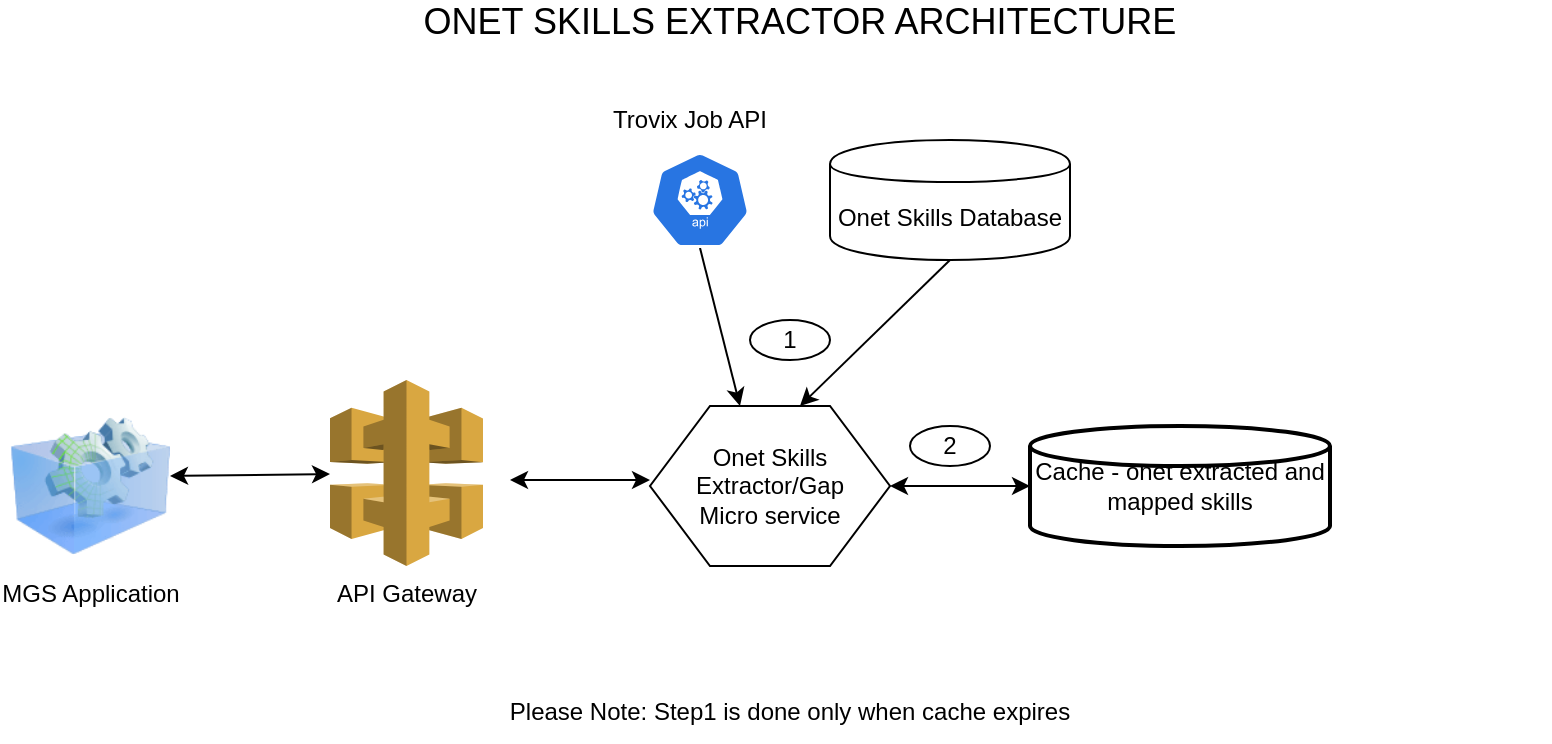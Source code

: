 <mxfile version="12.5.8" type="onedrive"><diagram id="lLRcxENuCc6HLITRpFXX" name="ONET SKILLS EXTRACTOR"><mxGraphModel dx="1422" dy="745" grid="1" gridSize="10" guides="1" tooltips="1" connect="1" arrows="1" fold="1" page="1" pageScale="1" pageWidth="850" pageHeight="1100" math="0" shadow="0"><root><mxCell id="9WYd4VwjW1cWdihtKzXs-0"/><mxCell id="9WYd4VwjW1cWdihtKzXs-1" parent="9WYd4VwjW1cWdihtKzXs-0"/><mxCell id="oP-6BYbffk2d7lKlYcAE-0" value="API Gateway" style="outlineConnect=0;dashed=0;verticalLabelPosition=bottom;verticalAlign=top;align=center;html=1;shape=mxgraph.aws3.api_gateway;fillColor=#D9A741;gradientColor=none;" vertex="1" parent="9WYd4VwjW1cWdihtKzXs-1"><mxGeometry x="190" y="229" width="76.5" height="93" as="geometry"/></mxCell><mxCell id="oP-6BYbffk2d7lKlYcAE-1" value="&lt;span style=&quot;white-space: normal&quot;&gt;Onet Skills Extractor/Gap&lt;br&gt;Micro service&lt;br&gt;&lt;/span&gt;" style="shape=hexagon;perimeter=hexagonPerimeter2;whiteSpace=wrap;html=1;" vertex="1" parent="9WYd4VwjW1cWdihtKzXs-1"><mxGeometry x="350" y="242" width="120" height="80" as="geometry"/></mxCell><mxCell id="oP-6BYbffk2d7lKlYcAE-2" value="&lt;span style=&quot;white-space: normal&quot;&gt;Cache - onet extracted and mapped skills&lt;/span&gt;" style="strokeWidth=2;html=1;shape=mxgraph.flowchart.database;whiteSpace=wrap;" vertex="1" parent="9WYd4VwjW1cWdihtKzXs-1"><mxGeometry x="540" y="252" width="150" height="60" as="geometry"/></mxCell><mxCell id="oP-6BYbffk2d7lKlYcAE-3" value="Onet Skills Database" style="shape=cylinder;whiteSpace=wrap;html=1;boundedLbl=1;backgroundOutline=1;" vertex="1" parent="9WYd4VwjW1cWdihtKzXs-1"><mxGeometry x="440" y="109" width="120" height="60" as="geometry"/></mxCell><mxCell id="oP-6BYbffk2d7lKlYcAE-4" value="" style="endArrow=classic;startArrow=classic;html=1;" edge="1" parent="9WYd4VwjW1cWdihtKzXs-1" target="oP-6BYbffk2d7lKlYcAE-0"><mxGeometry width="50" height="50" relative="1" as="geometry"><mxPoint x="110" y="277" as="sourcePoint"/><mxPoint x="160" y="259" as="targetPoint"/></mxGeometry></mxCell><mxCell id="oP-6BYbffk2d7lKlYcAE-5" value="" style="endArrow=classic;startArrow=classic;html=1;" edge="1" parent="9WYd4VwjW1cWdihtKzXs-1"><mxGeometry width="50" height="50" relative="1" as="geometry"><mxPoint x="280" y="279" as="sourcePoint"/><mxPoint x="350" y="279" as="targetPoint"/></mxGeometry></mxCell><mxCell id="oP-6BYbffk2d7lKlYcAE-6" value="MGS Application" style="image;html=1;labelBackgroundColor=#ffffff;image=img/lib/clip_art/computers/Virtual_Application_128x128.png" vertex="1" parent="9WYd4VwjW1cWdihtKzXs-1"><mxGeometry x="30" y="242" width="80" height="80" as="geometry"/></mxCell><mxCell id="oP-6BYbffk2d7lKlYcAE-7" value="Trovix Job API" style="text;html=1;strokeColor=none;fillColor=none;align=center;verticalAlign=middle;whiteSpace=wrap;rounded=0;" vertex="1" parent="9WYd4VwjW1cWdihtKzXs-1"><mxGeometry x="330" y="89" width="80" height="20" as="geometry"/></mxCell><mxCell id="oP-6BYbffk2d7lKlYcAE-8" value="" style="endArrow=classic;html=1;exitX=0.5;exitY=1;exitDx=0;exitDy=0;exitPerimeter=0;entryX=0.375;entryY=0;entryDx=0;entryDy=0;" edge="1" parent="9WYd4VwjW1cWdihtKzXs-1" target="oP-6BYbffk2d7lKlYcAE-1"><mxGeometry width="50" height="50" relative="1" as="geometry"><mxPoint x="375" y="163" as="sourcePoint"/><mxPoint x="410" y="163" as="targetPoint"/></mxGeometry></mxCell><mxCell id="oP-6BYbffk2d7lKlYcAE-9" value="" style="endArrow=classic;html=1;exitX=0.5;exitY=1;exitDx=0;exitDy=0;entryX=0.625;entryY=0;entryDx=0;entryDy=0;" edge="1" parent="9WYd4VwjW1cWdihtKzXs-1" source="oP-6BYbffk2d7lKlYcAE-3" target="oP-6BYbffk2d7lKlYcAE-1"><mxGeometry width="50" height="50" relative="1" as="geometry"><mxPoint x="490" y="229" as="sourcePoint"/><mxPoint x="540" y="179" as="targetPoint"/></mxGeometry></mxCell><mxCell id="oP-6BYbffk2d7lKlYcAE-10" value="1" style="ellipse;whiteSpace=wrap;html=1;" vertex="1" parent="9WYd4VwjW1cWdihtKzXs-1"><mxGeometry x="400" y="199" width="40" height="20" as="geometry"/></mxCell><mxCell id="oP-6BYbffk2d7lKlYcAE-11" value="2" style="ellipse;whiteSpace=wrap;html=1;" vertex="1" parent="9WYd4VwjW1cWdihtKzXs-1"><mxGeometry x="480" y="252" width="40" height="20" as="geometry"/></mxCell><mxCell id="oP-6BYbffk2d7lKlYcAE-12" value="Please Note: Step1 is done only when cache expires" style="text;html=1;strokeColor=none;fillColor=none;align=center;verticalAlign=middle;whiteSpace=wrap;rounded=0;" vertex="1" parent="9WYd4VwjW1cWdihtKzXs-1"><mxGeometry x="40" y="379" width="760" height="31" as="geometry"/></mxCell><mxCell id="oP-6BYbffk2d7lKlYcAE-13" value="&lt;font style=&quot;font-size: 18px&quot;&gt;ONET SKILLS EXTRACTOR ARCHITECTURE&lt;/font&gt;" style="text;html=1;strokeColor=none;fillColor=none;align=center;verticalAlign=middle;whiteSpace=wrap;rounded=0;" vertex="1" parent="9WYd4VwjW1cWdihtKzXs-1"><mxGeometry x="165" y="40" width="520" height="20" as="geometry"/></mxCell><mxCell id="kAkFIA34ruInQRRDpSbu-0" value="" style="html=1;dashed=0;whitespace=wrap;fillColor=#2875E2;strokeColor=#ffffff;points=[[0.005,0.63,0],[0.1,0.2,0],[0.9,0.2,0],[0.5,0,0],[0.995,0.63,0],[0.72,0.99,0],[0.5,1,0],[0.28,0.99,0]];shape=mxgraph.kubernetes.icon;prIcon=api" vertex="1" parent="9WYd4VwjW1cWdihtKzXs-1"><mxGeometry x="350" y="115" width="50" height="48" as="geometry"/></mxCell><mxCell id="G8d9nHOVLB2gHKk1rQ_--0" value="" style="endArrow=classic;startArrow=classic;html=1;entryX=0;entryY=0.5;entryDx=0;entryDy=0;entryPerimeter=0;exitX=1;exitY=0.5;exitDx=0;exitDy=0;" edge="1" parent="9WYd4VwjW1cWdihtKzXs-1"><mxGeometry width="50" height="50" relative="1" as="geometry"><mxPoint x="470" y="282" as="sourcePoint"/><mxPoint x="540" y="282" as="targetPoint"/></mxGeometry></mxCell></root></mxGraphModel></diagram></mxfile>